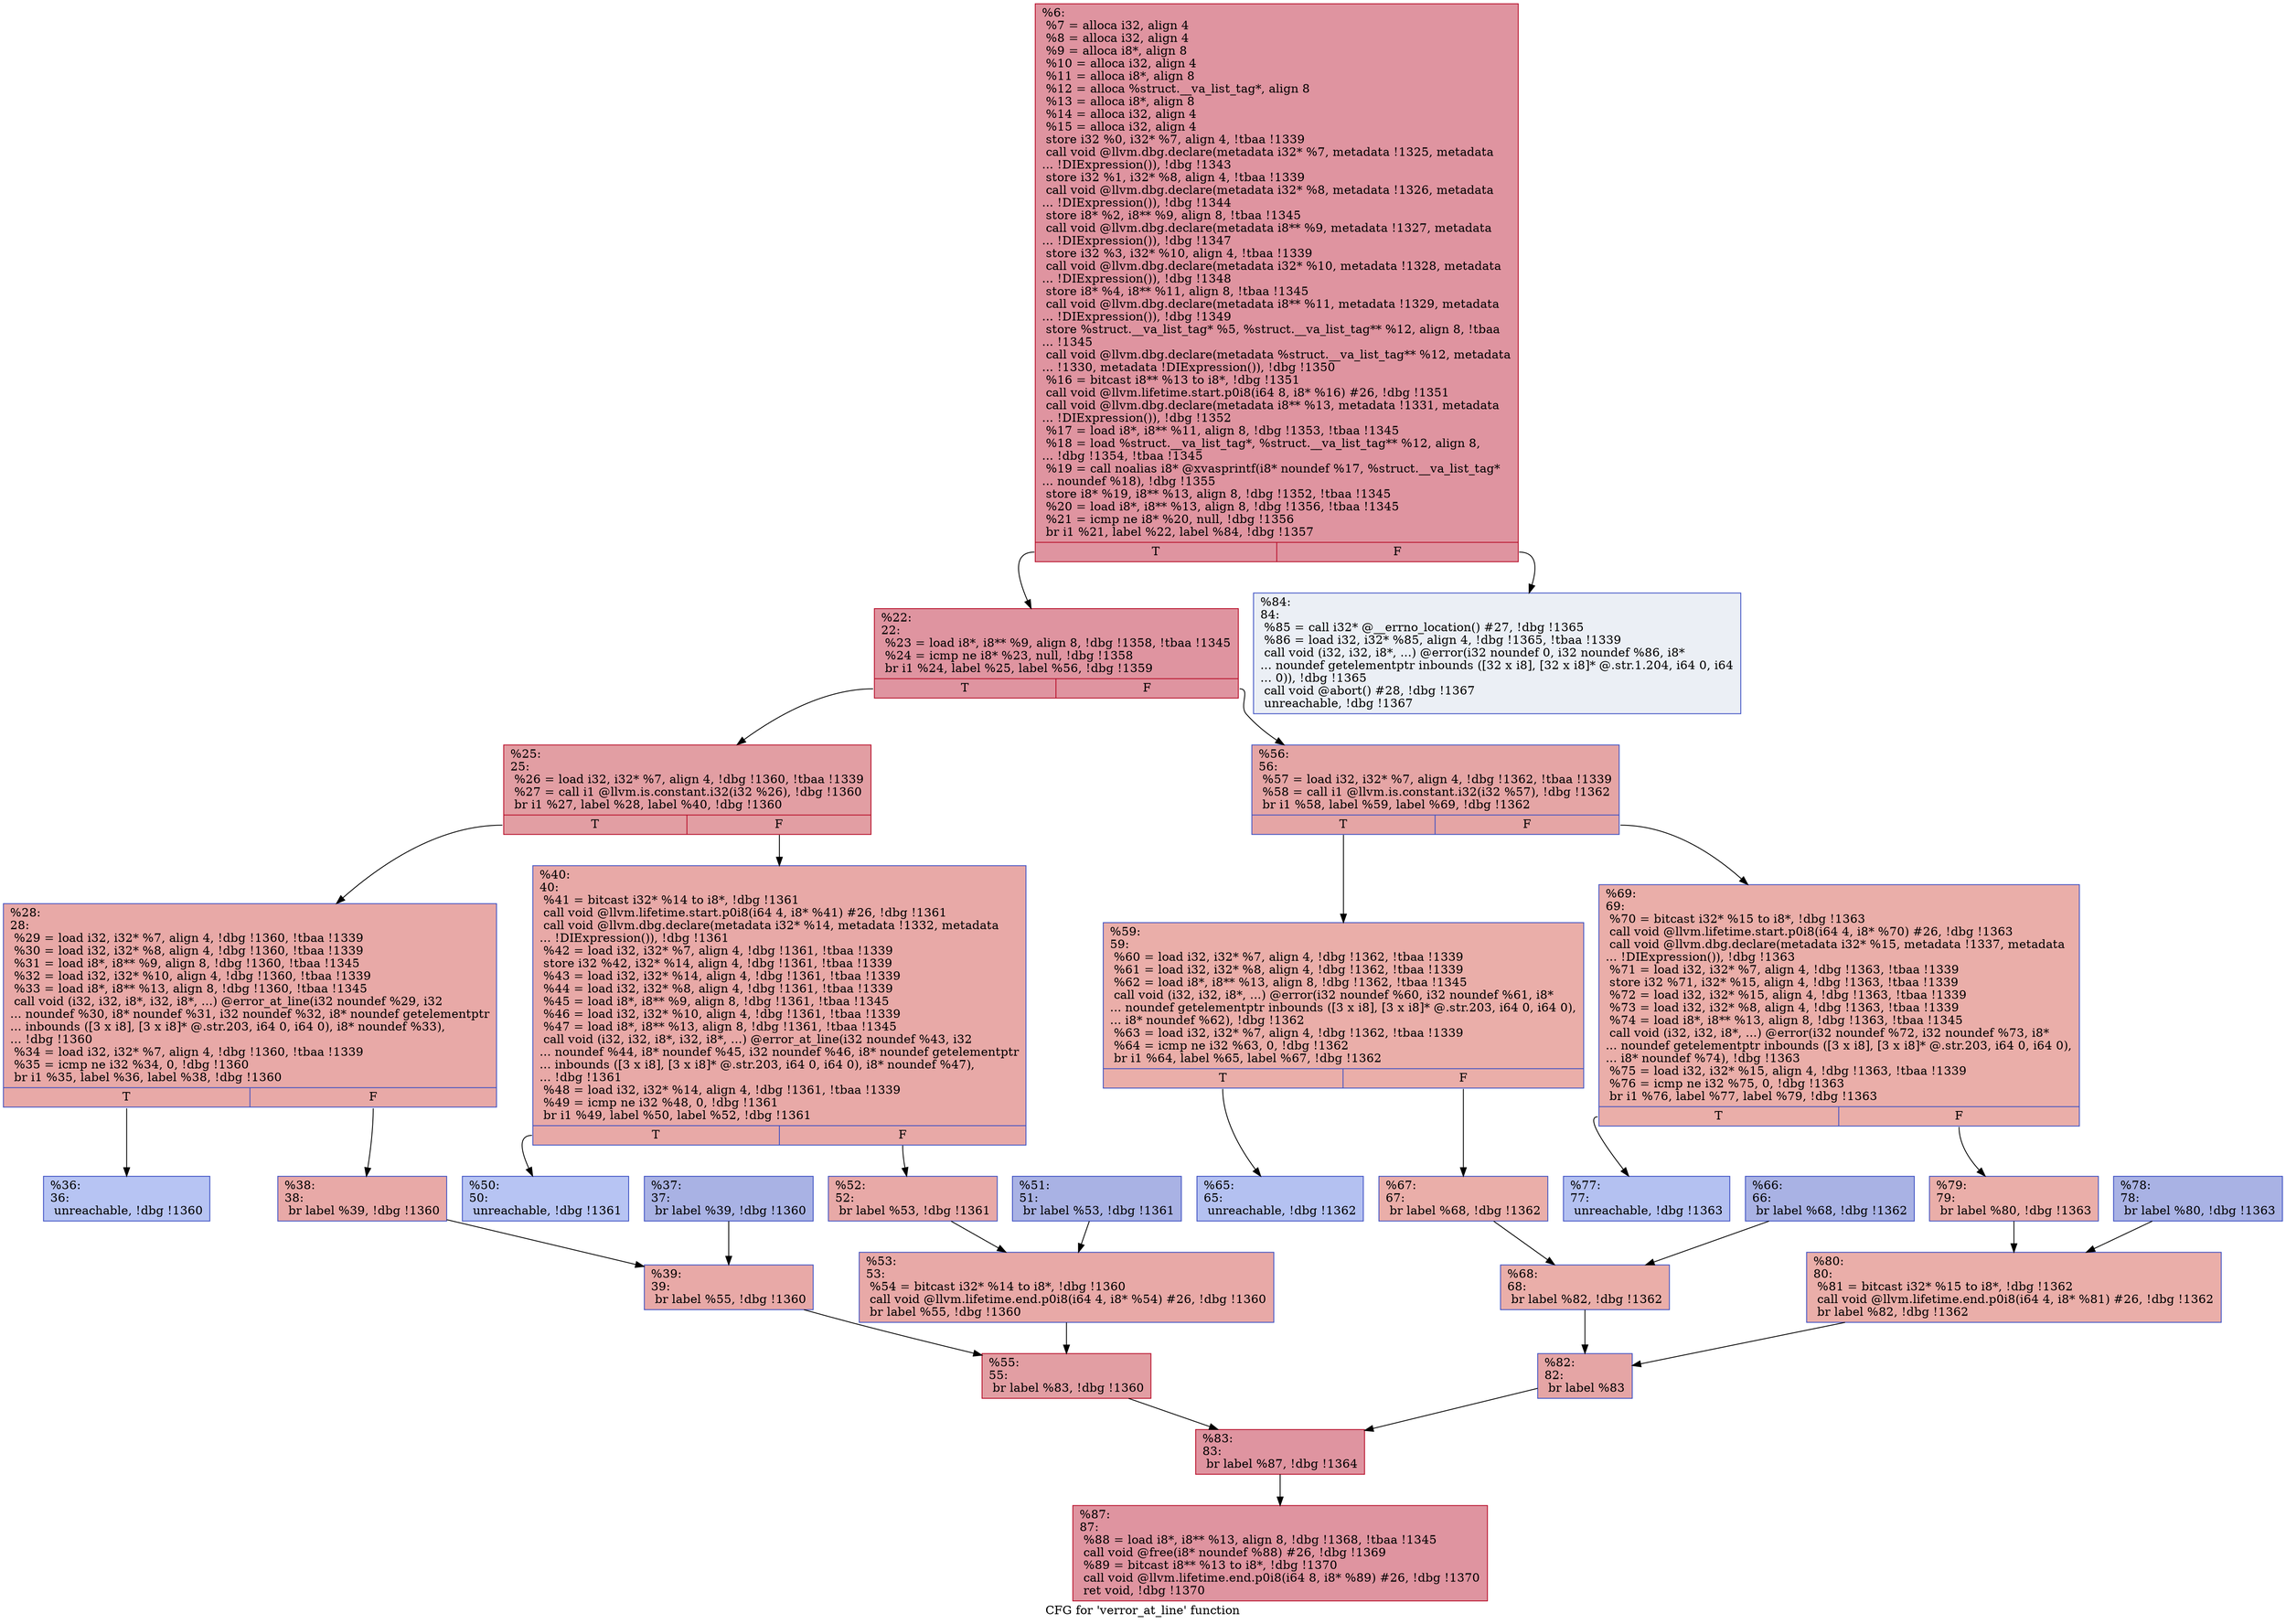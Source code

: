 digraph "CFG for 'verror_at_line' function" {
	label="CFG for 'verror_at_line' function";

	Node0x1116220 [shape=record,color="#b70d28ff", style=filled, fillcolor="#b70d2870",label="{%6:\l  %7 = alloca i32, align 4\l  %8 = alloca i32, align 4\l  %9 = alloca i8*, align 8\l  %10 = alloca i32, align 4\l  %11 = alloca i8*, align 8\l  %12 = alloca %struct.__va_list_tag*, align 8\l  %13 = alloca i8*, align 8\l  %14 = alloca i32, align 4\l  %15 = alloca i32, align 4\l  store i32 %0, i32* %7, align 4, !tbaa !1339\l  call void @llvm.dbg.declare(metadata i32* %7, metadata !1325, metadata\l... !DIExpression()), !dbg !1343\l  store i32 %1, i32* %8, align 4, !tbaa !1339\l  call void @llvm.dbg.declare(metadata i32* %8, metadata !1326, metadata\l... !DIExpression()), !dbg !1344\l  store i8* %2, i8** %9, align 8, !tbaa !1345\l  call void @llvm.dbg.declare(metadata i8** %9, metadata !1327, metadata\l... !DIExpression()), !dbg !1347\l  store i32 %3, i32* %10, align 4, !tbaa !1339\l  call void @llvm.dbg.declare(metadata i32* %10, metadata !1328, metadata\l... !DIExpression()), !dbg !1348\l  store i8* %4, i8** %11, align 8, !tbaa !1345\l  call void @llvm.dbg.declare(metadata i8** %11, metadata !1329, metadata\l... !DIExpression()), !dbg !1349\l  store %struct.__va_list_tag* %5, %struct.__va_list_tag** %12, align 8, !tbaa\l... !1345\l  call void @llvm.dbg.declare(metadata %struct.__va_list_tag** %12, metadata\l... !1330, metadata !DIExpression()), !dbg !1350\l  %16 = bitcast i8** %13 to i8*, !dbg !1351\l  call void @llvm.lifetime.start.p0i8(i64 8, i8* %16) #26, !dbg !1351\l  call void @llvm.dbg.declare(metadata i8** %13, metadata !1331, metadata\l... !DIExpression()), !dbg !1352\l  %17 = load i8*, i8** %11, align 8, !dbg !1353, !tbaa !1345\l  %18 = load %struct.__va_list_tag*, %struct.__va_list_tag** %12, align 8,\l... !dbg !1354, !tbaa !1345\l  %19 = call noalias i8* @xvasprintf(i8* noundef %17, %struct.__va_list_tag*\l... noundef %18), !dbg !1355\l  store i8* %19, i8** %13, align 8, !dbg !1352, !tbaa !1345\l  %20 = load i8*, i8** %13, align 8, !dbg !1356, !tbaa !1345\l  %21 = icmp ne i8* %20, null, !dbg !1356\l  br i1 %21, label %22, label %84, !dbg !1357\l|{<s0>T|<s1>F}}"];
	Node0x1116220:s0 -> Node0x1116270;
	Node0x1116220:s1 -> Node0x1116a90;
	Node0x1116270 [shape=record,color="#b70d28ff", style=filled, fillcolor="#b70d2870",label="{%22:\l22:                                               \l  %23 = load i8*, i8** %9, align 8, !dbg !1358, !tbaa !1345\l  %24 = icmp ne i8* %23, null, !dbg !1358\l  br i1 %24, label %25, label %56, !dbg !1359\l|{<s0>T|<s1>F}}"];
	Node0x1116270:s0 -> Node0x11162c0;
	Node0x1116270:s1 -> Node0x1116680;
	Node0x11162c0 [shape=record,color="#b70d28ff", style=filled, fillcolor="#be242e70",label="{%25:\l25:                                               \l  %26 = load i32, i32* %7, align 4, !dbg !1360, !tbaa !1339\l  %27 = call i1 @llvm.is.constant.i32(i32 %26), !dbg !1360\l  br i1 %27, label %28, label %40, !dbg !1360\l|{<s0>T|<s1>F}}"];
	Node0x11162c0:s0 -> Node0x1116310;
	Node0x11162c0:s1 -> Node0x11164a0;
	Node0x1116310 [shape=record,color="#3d50c3ff", style=filled, fillcolor="#ca3b3770",label="{%28:\l28:                                               \l  %29 = load i32, i32* %7, align 4, !dbg !1360, !tbaa !1339\l  %30 = load i32, i32* %8, align 4, !dbg !1360, !tbaa !1339\l  %31 = load i8*, i8** %9, align 8, !dbg !1360, !tbaa !1345\l  %32 = load i32, i32* %10, align 4, !dbg !1360, !tbaa !1339\l  %33 = load i8*, i8** %13, align 8, !dbg !1360, !tbaa !1345\l  call void (i32, i32, i8*, i32, i8*, ...) @error_at_line(i32 noundef %29, i32\l... noundef %30, i8* noundef %31, i32 noundef %32, i8* noundef getelementptr\l... inbounds ([3 x i8], [3 x i8]* @.str.203, i64 0, i64 0), i8* noundef %33),\l... !dbg !1360\l  %34 = load i32, i32* %7, align 4, !dbg !1360, !tbaa !1339\l  %35 = icmp ne i32 %34, 0, !dbg !1360\l  br i1 %35, label %36, label %38, !dbg !1360\l|{<s0>T|<s1>F}}"];
	Node0x1116310:s0 -> Node0x1116360;
	Node0x1116310:s1 -> Node0x1116400;
	Node0x1116360 [shape=record,color="#3d50c3ff", style=filled, fillcolor="#5b7ae570",label="{%36:\l36:                                               \l  unreachable, !dbg !1360\l}"];
	Node0x11163b0 [shape=record,color="#3d50c3ff", style=filled, fillcolor="#3d50c370",label="{%37:\l37:                                               \l  br label %39, !dbg !1360\l}"];
	Node0x11163b0 -> Node0x1116450;
	Node0x1116400 [shape=record,color="#3d50c3ff", style=filled, fillcolor="#ca3b3770",label="{%38:\l38:                                               \l  br label %39, !dbg !1360\l}"];
	Node0x1116400 -> Node0x1116450;
	Node0x1116450 [shape=record,color="#3d50c3ff", style=filled, fillcolor="#ca3b3770",label="{%39:\l39:                                               \l  br label %55, !dbg !1360\l}"];
	Node0x1116450 -> Node0x1116630;
	Node0x11164a0 [shape=record,color="#3d50c3ff", style=filled, fillcolor="#ca3b3770",label="{%40:\l40:                                               \l  %41 = bitcast i32* %14 to i8*, !dbg !1361\l  call void @llvm.lifetime.start.p0i8(i64 4, i8* %41) #26, !dbg !1361\l  call void @llvm.dbg.declare(metadata i32* %14, metadata !1332, metadata\l... !DIExpression()), !dbg !1361\l  %42 = load i32, i32* %7, align 4, !dbg !1361, !tbaa !1339\l  store i32 %42, i32* %14, align 4, !dbg !1361, !tbaa !1339\l  %43 = load i32, i32* %14, align 4, !dbg !1361, !tbaa !1339\l  %44 = load i32, i32* %8, align 4, !dbg !1361, !tbaa !1339\l  %45 = load i8*, i8** %9, align 8, !dbg !1361, !tbaa !1345\l  %46 = load i32, i32* %10, align 4, !dbg !1361, !tbaa !1339\l  %47 = load i8*, i8** %13, align 8, !dbg !1361, !tbaa !1345\l  call void (i32, i32, i8*, i32, i8*, ...) @error_at_line(i32 noundef %43, i32\l... noundef %44, i8* noundef %45, i32 noundef %46, i8* noundef getelementptr\l... inbounds ([3 x i8], [3 x i8]* @.str.203, i64 0, i64 0), i8* noundef %47),\l... !dbg !1361\l  %48 = load i32, i32* %14, align 4, !dbg !1361, !tbaa !1339\l  %49 = icmp ne i32 %48, 0, !dbg !1361\l  br i1 %49, label %50, label %52, !dbg !1361\l|{<s0>T|<s1>F}}"];
	Node0x11164a0:s0 -> Node0x11164f0;
	Node0x11164a0:s1 -> Node0x1116590;
	Node0x11164f0 [shape=record,color="#3d50c3ff", style=filled, fillcolor="#5b7ae570",label="{%50:\l50:                                               \l  unreachable, !dbg !1361\l}"];
	Node0x1116540 [shape=record,color="#3d50c3ff", style=filled, fillcolor="#3d50c370",label="{%51:\l51:                                               \l  br label %53, !dbg !1361\l}"];
	Node0x1116540 -> Node0x11165e0;
	Node0x1116590 [shape=record,color="#3d50c3ff", style=filled, fillcolor="#ca3b3770",label="{%52:\l52:                                               \l  br label %53, !dbg !1361\l}"];
	Node0x1116590 -> Node0x11165e0;
	Node0x11165e0 [shape=record,color="#3d50c3ff", style=filled, fillcolor="#ca3b3770",label="{%53:\l53:                                               \l  %54 = bitcast i32* %14 to i8*, !dbg !1360\l  call void @llvm.lifetime.end.p0i8(i64 4, i8* %54) #26, !dbg !1360\l  br label %55, !dbg !1360\l}"];
	Node0x11165e0 -> Node0x1116630;
	Node0x1116630 [shape=record,color="#b70d28ff", style=filled, fillcolor="#be242e70",label="{%55:\l55:                                               \l  br label %83, !dbg !1360\l}"];
	Node0x1116630 -> Node0x1116a40;
	Node0x1116680 [shape=record,color="#3d50c3ff", style=filled, fillcolor="#c5333470",label="{%56:\l56:                                               \l  %57 = load i32, i32* %7, align 4, !dbg !1362, !tbaa !1339\l  %58 = call i1 @llvm.is.constant.i32(i32 %57), !dbg !1362\l  br i1 %58, label %59, label %69, !dbg !1362\l|{<s0>T|<s1>F}}"];
	Node0x1116680:s0 -> Node0x11166d0;
	Node0x1116680:s1 -> Node0x1116860;
	Node0x11166d0 [shape=record,color="#3d50c3ff", style=filled, fillcolor="#d0473d70",label="{%59:\l59:                                               \l  %60 = load i32, i32* %7, align 4, !dbg !1362, !tbaa !1339\l  %61 = load i32, i32* %8, align 4, !dbg !1362, !tbaa !1339\l  %62 = load i8*, i8** %13, align 8, !dbg !1362, !tbaa !1345\l  call void (i32, i32, i8*, ...) @error(i32 noundef %60, i32 noundef %61, i8*\l... noundef getelementptr inbounds ([3 x i8], [3 x i8]* @.str.203, i64 0, i64 0),\l... i8* noundef %62), !dbg !1362\l  %63 = load i32, i32* %7, align 4, !dbg !1362, !tbaa !1339\l  %64 = icmp ne i32 %63, 0, !dbg !1362\l  br i1 %64, label %65, label %67, !dbg !1362\l|{<s0>T|<s1>F}}"];
	Node0x11166d0:s0 -> Node0x1116720;
	Node0x11166d0:s1 -> Node0x11167c0;
	Node0x1116720 [shape=record,color="#3d50c3ff", style=filled, fillcolor="#5572df70",label="{%65:\l65:                                               \l  unreachable, !dbg !1362\l}"];
	Node0x1116770 [shape=record,color="#3d50c3ff", style=filled, fillcolor="#3d50c370",label="{%66:\l66:                                               \l  br label %68, !dbg !1362\l}"];
	Node0x1116770 -> Node0x1116810;
	Node0x11167c0 [shape=record,color="#3d50c3ff", style=filled, fillcolor="#d0473d70",label="{%67:\l67:                                               \l  br label %68, !dbg !1362\l}"];
	Node0x11167c0 -> Node0x1116810;
	Node0x1116810 [shape=record,color="#3d50c3ff", style=filled, fillcolor="#d0473d70",label="{%68:\l68:                                               \l  br label %82, !dbg !1362\l}"];
	Node0x1116810 -> Node0x11169f0;
	Node0x1116860 [shape=record,color="#3d50c3ff", style=filled, fillcolor="#d0473d70",label="{%69:\l69:                                               \l  %70 = bitcast i32* %15 to i8*, !dbg !1363\l  call void @llvm.lifetime.start.p0i8(i64 4, i8* %70) #26, !dbg !1363\l  call void @llvm.dbg.declare(metadata i32* %15, metadata !1337, metadata\l... !DIExpression()), !dbg !1363\l  %71 = load i32, i32* %7, align 4, !dbg !1363, !tbaa !1339\l  store i32 %71, i32* %15, align 4, !dbg !1363, !tbaa !1339\l  %72 = load i32, i32* %15, align 4, !dbg !1363, !tbaa !1339\l  %73 = load i32, i32* %8, align 4, !dbg !1363, !tbaa !1339\l  %74 = load i8*, i8** %13, align 8, !dbg !1363, !tbaa !1345\l  call void (i32, i32, i8*, ...) @error(i32 noundef %72, i32 noundef %73, i8*\l... noundef getelementptr inbounds ([3 x i8], [3 x i8]* @.str.203, i64 0, i64 0),\l... i8* noundef %74), !dbg !1363\l  %75 = load i32, i32* %15, align 4, !dbg !1363, !tbaa !1339\l  %76 = icmp ne i32 %75, 0, !dbg !1363\l  br i1 %76, label %77, label %79, !dbg !1363\l|{<s0>T|<s1>F}}"];
	Node0x1116860:s0 -> Node0x11168b0;
	Node0x1116860:s1 -> Node0x1116950;
	Node0x11168b0 [shape=record,color="#3d50c3ff", style=filled, fillcolor="#5572df70",label="{%77:\l77:                                               \l  unreachable, !dbg !1363\l}"];
	Node0x1116900 [shape=record,color="#3d50c3ff", style=filled, fillcolor="#3d50c370",label="{%78:\l78:                                               \l  br label %80, !dbg !1363\l}"];
	Node0x1116900 -> Node0x11169a0;
	Node0x1116950 [shape=record,color="#3d50c3ff", style=filled, fillcolor="#d0473d70",label="{%79:\l79:                                               \l  br label %80, !dbg !1363\l}"];
	Node0x1116950 -> Node0x11169a0;
	Node0x11169a0 [shape=record,color="#3d50c3ff", style=filled, fillcolor="#d0473d70",label="{%80:\l80:                                               \l  %81 = bitcast i32* %15 to i8*, !dbg !1362\l  call void @llvm.lifetime.end.p0i8(i64 4, i8* %81) #26, !dbg !1362\l  br label %82, !dbg !1362\l}"];
	Node0x11169a0 -> Node0x11169f0;
	Node0x11169f0 [shape=record,color="#3d50c3ff", style=filled, fillcolor="#c5333470",label="{%82:\l82:                                               \l  br label %83\l}"];
	Node0x11169f0 -> Node0x1116a40;
	Node0x1116a40 [shape=record,color="#b70d28ff", style=filled, fillcolor="#b70d2870",label="{%83:\l83:                                               \l  br label %87, !dbg !1364\l}"];
	Node0x1116a40 -> Node0x1116ae0;
	Node0x1116a90 [shape=record,color="#3d50c3ff", style=filled, fillcolor="#d1dae970",label="{%84:\l84:                                               \l  %85 = call i32* @__errno_location() #27, !dbg !1365\l  %86 = load i32, i32* %85, align 4, !dbg !1365, !tbaa !1339\l  call void (i32, i32, i8*, ...) @error(i32 noundef 0, i32 noundef %86, i8*\l... noundef getelementptr inbounds ([32 x i8], [32 x i8]* @.str.1.204, i64 0, i64\l... 0)), !dbg !1365\l  call void @abort() #28, !dbg !1367\l  unreachable, !dbg !1367\l}"];
	Node0x1116ae0 [shape=record,color="#b70d28ff", style=filled, fillcolor="#b70d2870",label="{%87:\l87:                                               \l  %88 = load i8*, i8** %13, align 8, !dbg !1368, !tbaa !1345\l  call void @free(i8* noundef %88) #26, !dbg !1369\l  %89 = bitcast i8** %13 to i8*, !dbg !1370\l  call void @llvm.lifetime.end.p0i8(i64 8, i8* %89) #26, !dbg !1370\l  ret void, !dbg !1370\l}"];
}
